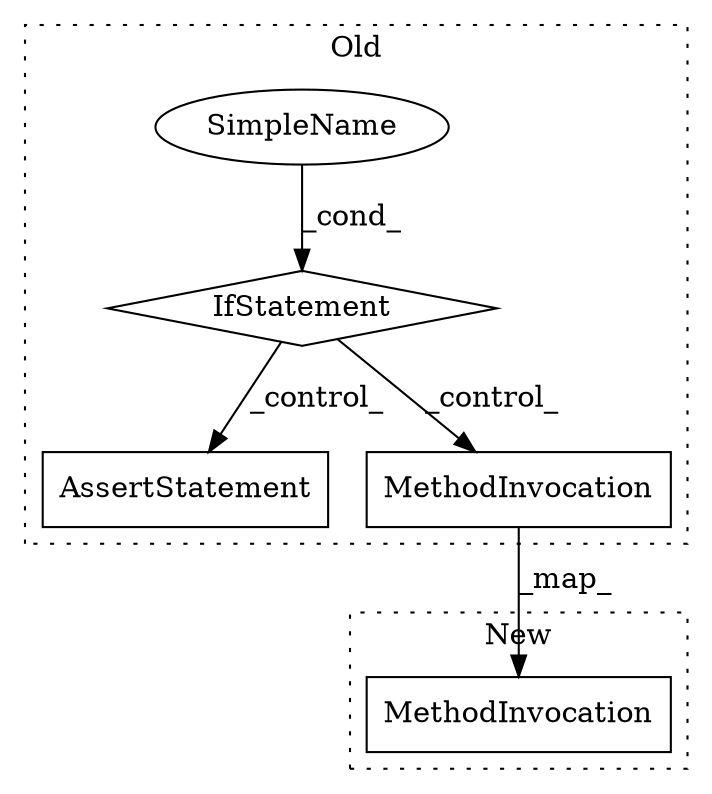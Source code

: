 digraph G {
subgraph cluster0 {
1 [label="AssertStatement" a="6" s="3037" l="7" shape="box"];
2 [label="IfStatement" a="25" s="2939,2966" l="4,2" shape="diamond"];
4 [label="MethodInvocation" a="32" s="3192,3226" l="22,1" shape="box"];
5 [label="SimpleName" a="42" s="" l="" shape="ellipse"];
label = "Old";
style="dotted";
}
subgraph cluster1 {
3 [label="MethodInvocation" a="32" s="3524,3558" l="22,1" shape="box"];
label = "New";
style="dotted";
}
2 -> 1 [label="_control_"];
2 -> 4 [label="_control_"];
4 -> 3 [label="_map_"];
5 -> 2 [label="_cond_"];
}